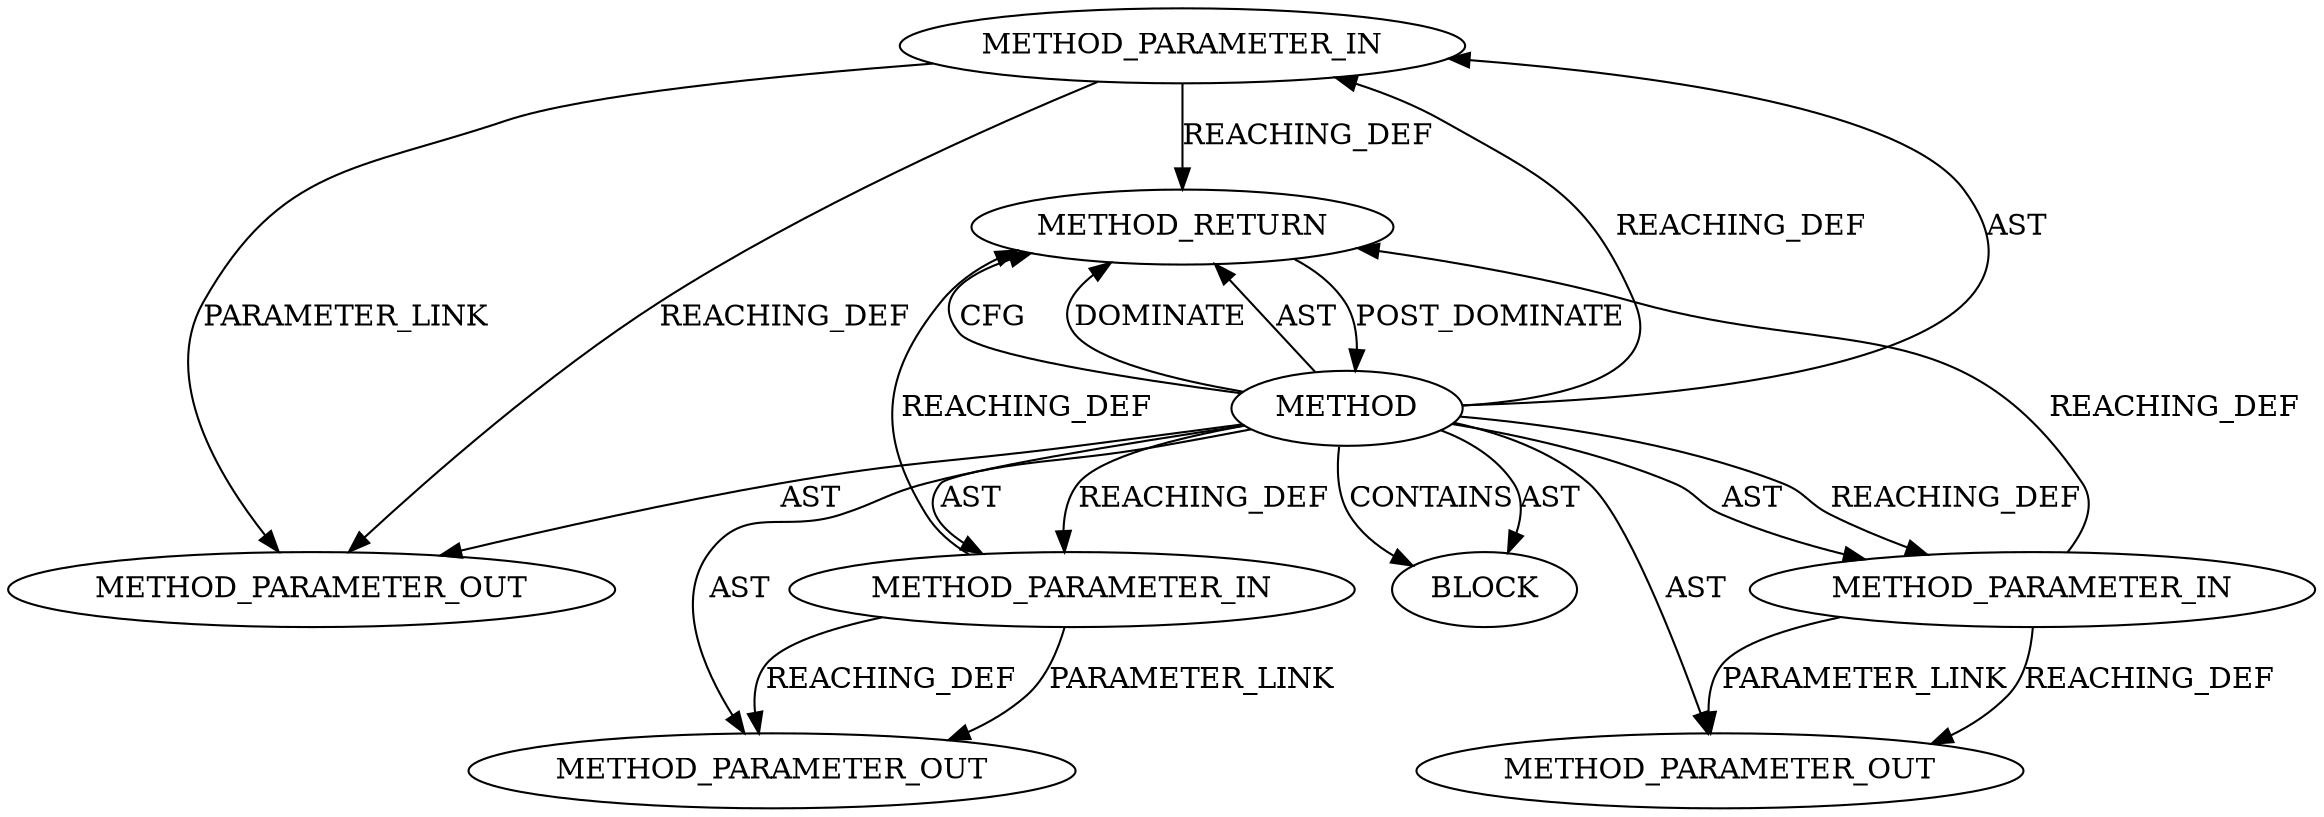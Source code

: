 digraph {
  194 [label=METHOD_PARAMETER_IN ORDER=1 CODE="struct tls_prot_info *prot" IS_VARIADIC=false COLUMN_NUMBER=20 LINE_NUMBER=145 TYPE_FULL_NAME="tls_prot_info*" EVALUATION_STRATEGY="BY_VALUE" INDEX=1 NAME="prot"]
  198 [label=METHOD_RETURN ORDER=5 CODE="RET" COLUMN_NUMBER=5 LINE_NUMBER=145 TYPE_FULL_NAME="int" EVALUATION_STRATEGY="BY_VALUE"]
  193 [label=METHOD COLUMN_NUMBER=5 LINE_NUMBER=145 COLUMN_NUMBER_END=47 IS_EXTERNAL=false SIGNATURE="int init_prot_info (tls_prot_info*,tls_crypto_info*,tls_cipher_desc*)" NAME="init_prot_info" AST_PARENT_TYPE="TYPE_DECL" AST_PARENT_FULL_NAME="tls.h:<global>" ORDER=19 CODE="int init_prot_info(struct tls_prot_info *prot,
		   const struct tls_crypto_info *crypto_info,
		   const struct tls_cipher_desc *cipher_desc);" FULL_NAME="init_prot_info" LINE_NUMBER_END=147 FILENAME="tls.h"]
  21164 [label=METHOD_PARAMETER_OUT ORDER=1 CODE="struct tls_prot_info *prot" IS_VARIADIC=false COLUMN_NUMBER=20 LINE_NUMBER=145 TYPE_FULL_NAME="tls_prot_info*" EVALUATION_STRATEGY="BY_VALUE" INDEX=1 NAME="prot"]
  21165 [label=METHOD_PARAMETER_OUT ORDER=2 CODE="const struct tls_crypto_info *crypto_info" IS_VARIADIC=false COLUMN_NUMBER=6 LINE_NUMBER=146 TYPE_FULL_NAME="tls_crypto_info*" EVALUATION_STRATEGY="BY_VALUE" INDEX=2 NAME="crypto_info"]
  21166 [label=METHOD_PARAMETER_OUT ORDER=3 CODE="const struct tls_cipher_desc *cipher_desc" IS_VARIADIC=false COLUMN_NUMBER=6 LINE_NUMBER=147 TYPE_FULL_NAME="tls_cipher_desc*" EVALUATION_STRATEGY="BY_VALUE" INDEX=3 NAME="cipher_desc"]
  195 [label=METHOD_PARAMETER_IN ORDER=2 CODE="const struct tls_crypto_info *crypto_info" IS_VARIADIC=false COLUMN_NUMBER=6 LINE_NUMBER=146 TYPE_FULL_NAME="tls_crypto_info*" EVALUATION_STRATEGY="BY_VALUE" INDEX=2 NAME="crypto_info"]
  197 [label=BLOCK ORDER=4 ARGUMENT_INDEX=-1 CODE="<empty>" TYPE_FULL_NAME="<empty>"]
  196 [label=METHOD_PARAMETER_IN ORDER=3 CODE="const struct tls_cipher_desc *cipher_desc" IS_VARIADIC=false COLUMN_NUMBER=6 LINE_NUMBER=147 TYPE_FULL_NAME="tls_cipher_desc*" EVALUATION_STRATEGY="BY_VALUE" INDEX=3 NAME="cipher_desc"]
  193 -> 196 [label=AST ]
  193 -> 196 [label=REACHING_DEF VARIABLE=""]
  193 -> 198 [label=CFG ]
  195 -> 21165 [label=PARAMETER_LINK ]
  195 -> 198 [label=REACHING_DEF VARIABLE="crypto_info"]
  193 -> 195 [label=AST ]
  194 -> 21164 [label=PARAMETER_LINK ]
  193 -> 198 [label=DOMINATE ]
  193 -> 194 [label=AST ]
  193 -> 198 [label=AST ]
  198 -> 193 [label=POST_DOMINATE ]
  196 -> 198 [label=REACHING_DEF VARIABLE="cipher_desc"]
  193 -> 194 [label=REACHING_DEF VARIABLE=""]
  193 -> 21166 [label=AST ]
  196 -> 21166 [label=PARAMETER_LINK ]
  194 -> 198 [label=REACHING_DEF VARIABLE="prot"]
  195 -> 21165 [label=REACHING_DEF VARIABLE="crypto_info"]
  193 -> 21164 [label=AST ]
  194 -> 21164 [label=REACHING_DEF VARIABLE="prot"]
  193 -> 195 [label=REACHING_DEF VARIABLE=""]
  193 -> 197 [label=CONTAINS ]
  193 -> 21165 [label=AST ]
  193 -> 197 [label=AST ]
  196 -> 21166 [label=REACHING_DEF VARIABLE="cipher_desc"]
}
